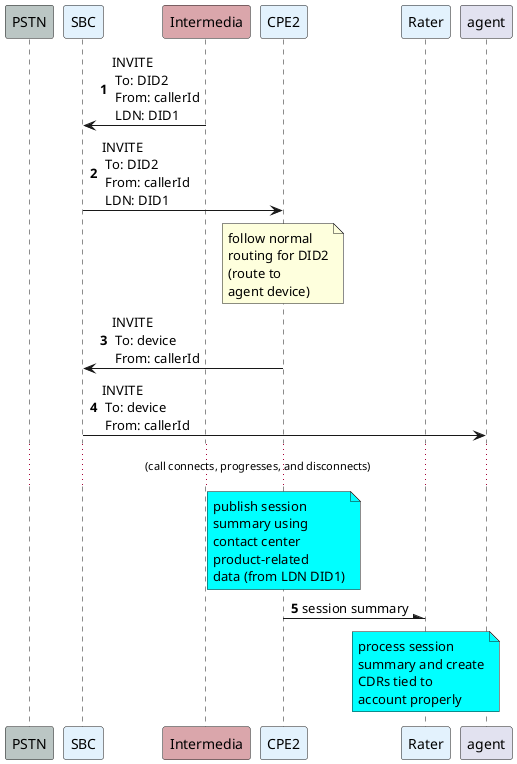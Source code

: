 @startuml
'https://plantuml.com/sequence-diagram

autonumber

participant "PSTN" as pstn #BBC6C4
participant "SBC" as sbc #E3F2FD
participant Intermedia as im #DAA6AB
participant CPE2 as cpe2 #E3F2FD
participant Rater as rtr #E3F2FD

im -> sbc: INVITE\n To: DID2\n From: callerId\n LDN: DID1
sbc -> cpe2: INVITE\n To: DID2\n From: callerId\n LDN: DID1
note over cpe2
    follow normal
    routing for DID2
    (route to
    agent device)
end note
cpe2 -> sbc: INVITE\n To: device\n From: callerId
sbc -> agent: INVITE\n To: device\n From: callerId
... (call connects, progresses, and disconnects) ...
note over cpe2 #cyan
    publish session
    summary using
    contact center
    product-related
    data (from LDN DID1)
end note
cpe2 -\ rtr: session summary
note over rtr #cyan
    process session
    summary and create
    CDRs tied to
    account properly
end note

@enduml